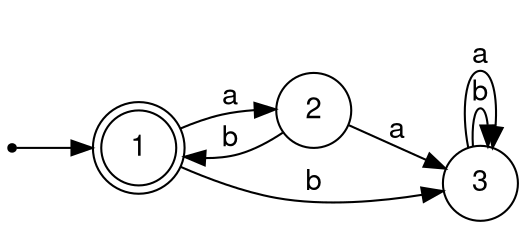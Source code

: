 digraph finite_state_machine {
	fontname="Helvetica,Arial,sans-serif"
	node [fontname="Helvetica,Arial,sans-serif"]
	edge [fontname="Helvetica,Arial,sans-serif"]
	rankdir=LR;
	node [shape = doublecircle]; 1;
	node [shape = circle];
	1 -> 2 [label = "a"];
	2 -> 1 [label = "b"];
	1 -> 3 [label = "b"];
	2 -> 3 [label = "a"];
	3 -> 3 [label = "b"];
	3 -> 3 [label = "a"];
	nowhere [shape=point];	nowhere -> 1;}
